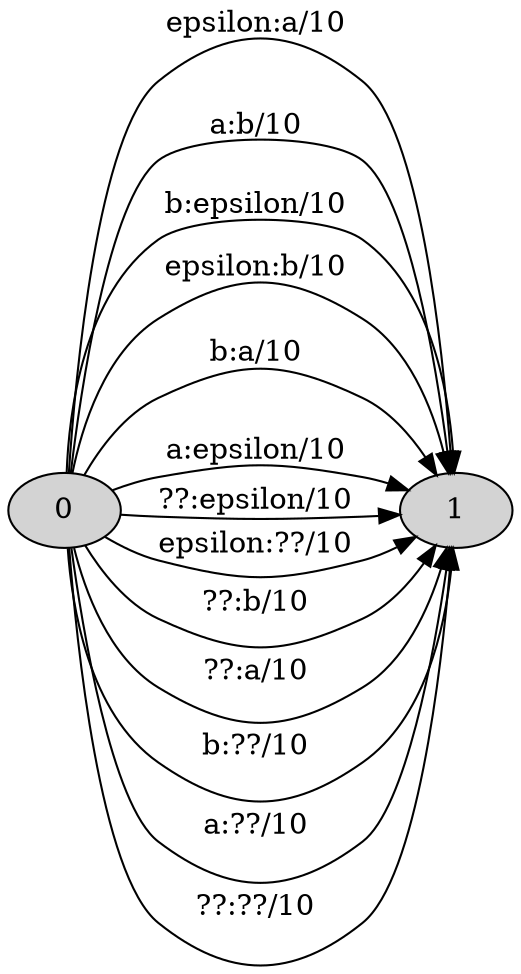 // This graph generated with hfst-fst2txt blah
digraph H {
rankdir = LR;
node [style=filled] 0
0 -> 1 [label="\epsilon:a/10 "];
0 -> 1 [label="a:b/10 "];
0 -> 1 [label="b:\epsilon/10 "];
0 -> 1 [label="\epsilon:b/10 "];
0 -> 1 [label="b:a/10 "];
0 -> 1 [label="a:\epsilon/10 "];
0 -> 1 [label="??:\epsilon/10 "];
0 -> 1 [label="\epsilon:??/10 "];
0 -> 1 [label="??:b/10 "];
0 -> 1 [label="??:a/10 "];
0 -> 1 [label="b:??/10 "];
0 -> 1 [label="a:??/10 "];
0 -> 1 [label="??:??/10 "];
node [shape=doublecircle,style=filled] 1
}
